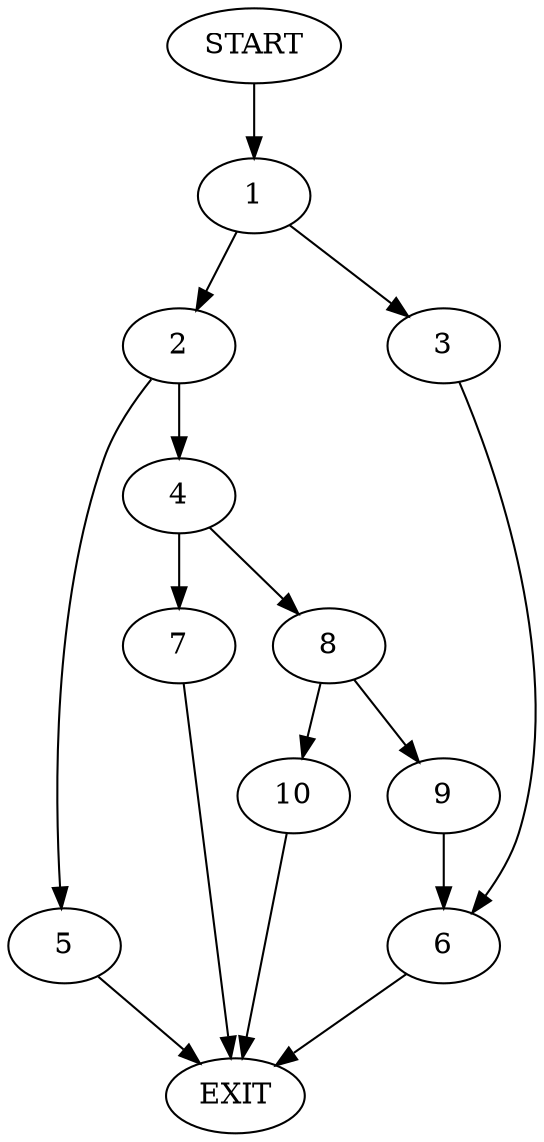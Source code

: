 digraph {
0 [label="START"]
11 [label="EXIT"]
0 -> 1
1 -> 2
1 -> 3
2 -> 4
2 -> 5
3 -> 6
5 -> 11
4 -> 7
4 -> 8
7 -> 11
8 -> 9
8 -> 10
9 -> 6
10 -> 11
6 -> 11
}
